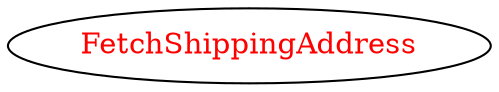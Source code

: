 digraph dependencyGraph {
 concentrate=true;
 ranksep="2.0";
 rankdir="LR"; 
 splines="ortho";
"FetchShippingAddress" [fontcolor="red"];
}
